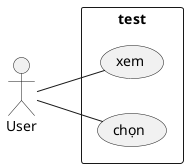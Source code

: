 @startuml
left to right direction

    rectangle test{
        usecase "xem" as uc 
        usecase "chọn" as uc1 
}
User-- uc
User -- uc1

@enduml
